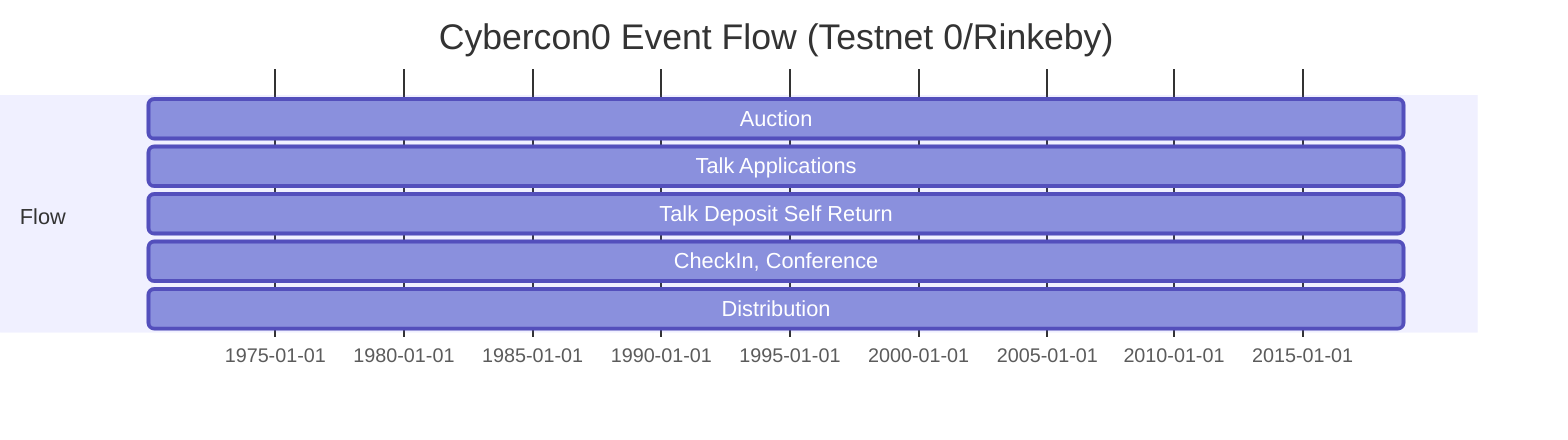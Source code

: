 gantt
dateFormat X
title Cybercon0 Event Flow (Testnet 0/Rinkeby)

section Flow
Auction            :         auction, 1543302000, 1543330800 
Talk Applications  :         applications, 1543302000, 1543323600
Talk Deposit Self Return :        return, 1543323600, 1543330800
CheckIn, Conference            :         checkin, 1543330800, 1543338000
Distribution       :         distribution, 1543339800, 1543345200
